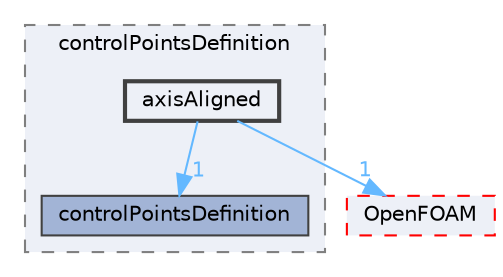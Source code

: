 digraph "src/optimisation/adjointOptimisation/adjoint/parameterization/NURBS/NURBS3DVolume/controlPointsDefinition/axisAligned"
{
 // LATEX_PDF_SIZE
  bgcolor="transparent";
  edge [fontname=Helvetica,fontsize=10,labelfontname=Helvetica,labelfontsize=10];
  node [fontname=Helvetica,fontsize=10,shape=box,height=0.2,width=0.4];
  compound=true
  subgraph clusterdir_390a8c94c7f8df6137ee0cf11814cb76 {
    graph [ bgcolor="#edf0f7", pencolor="grey50", label="controlPointsDefinition", fontname=Helvetica,fontsize=10 style="filled,dashed", URL="dir_390a8c94c7f8df6137ee0cf11814cb76.html",tooltip=""]
  dir_917baed570c09728edb87e66cd6bb58e [label="controlPointsDefinition", fillcolor="#a2b4d6", color="grey25", style="filled", URL="dir_917baed570c09728edb87e66cd6bb58e.html",tooltip=""];
  dir_3c2c55cd430891b447be506d0f41c007 [label="axisAligned", fillcolor="#edf0f7", color="grey25", style="filled,bold", URL="dir_3c2c55cd430891b447be506d0f41c007.html",tooltip=""];
  }
  dir_c5473ff19b20e6ec4dfe5c310b3778a8 [label="OpenFOAM", fillcolor="#edf0f7", color="red", style="filled,dashed", URL="dir_c5473ff19b20e6ec4dfe5c310b3778a8.html",tooltip=""];
  dir_3c2c55cd430891b447be506d0f41c007->dir_917baed570c09728edb87e66cd6bb58e [headlabel="1", labeldistance=1.5 headhref="dir_000177_000676.html" href="dir_000177_000676.html" color="steelblue1" fontcolor="steelblue1"];
  dir_3c2c55cd430891b447be506d0f41c007->dir_c5473ff19b20e6ec4dfe5c310b3778a8 [headlabel="1", labeldistance=1.5 headhref="dir_000177_002695.html" href="dir_000177_002695.html" color="steelblue1" fontcolor="steelblue1"];
}
